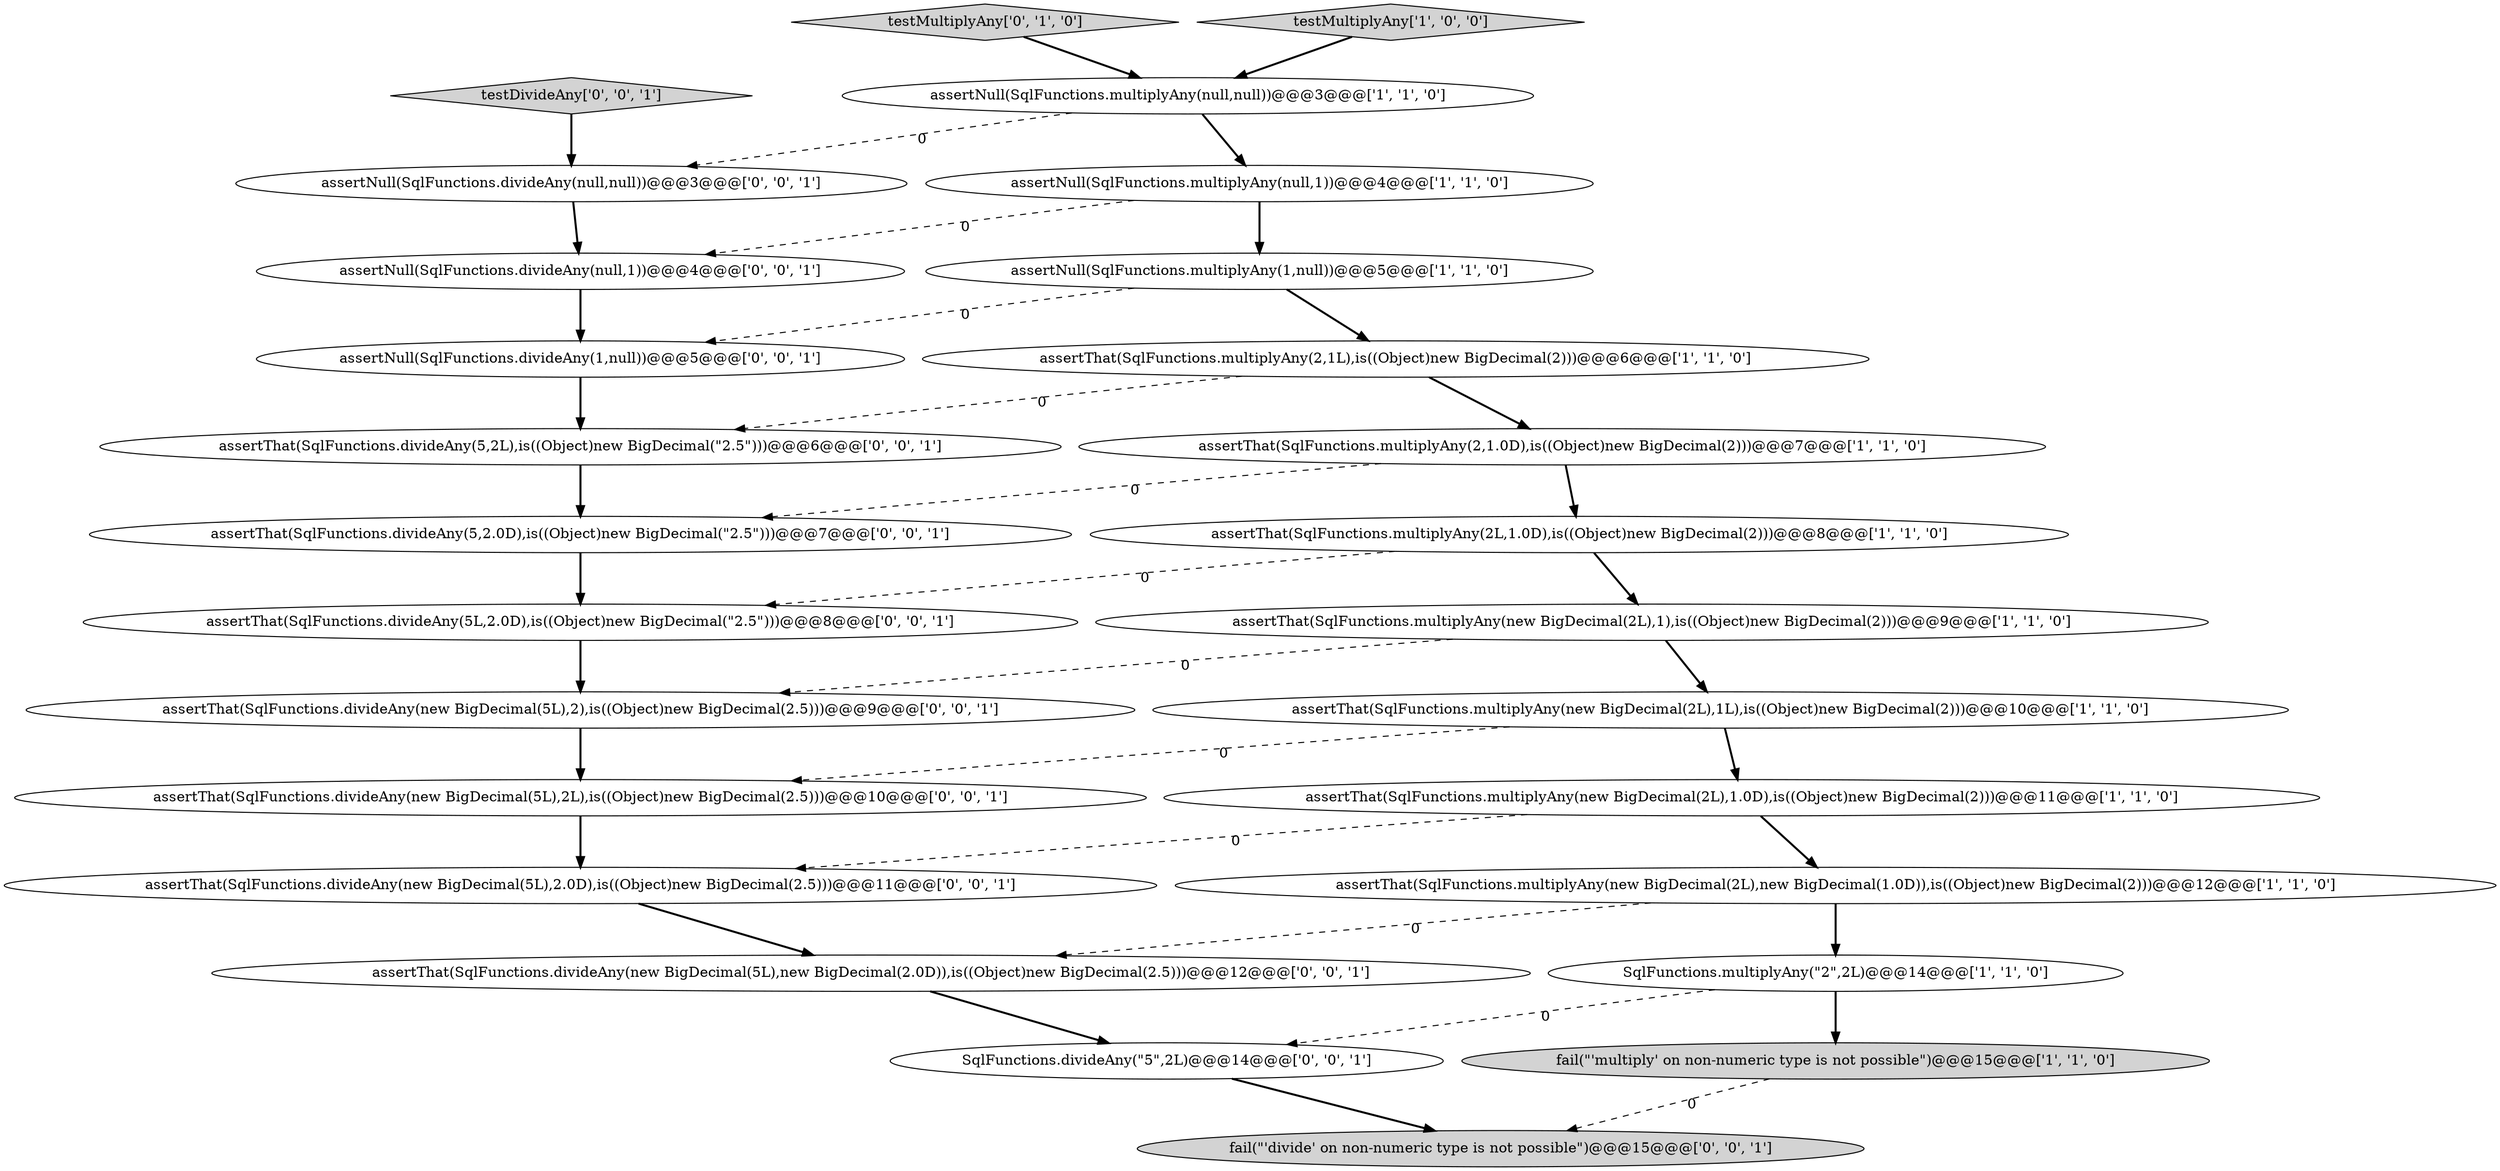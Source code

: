 digraph {
19 [style = filled, label = "assertThat(SqlFunctions.divideAny(new BigDecimal(5L),2L),is((Object)new BigDecimal(2.5)))@@@10@@@['0', '0', '1']", fillcolor = white, shape = ellipse image = "AAA0AAABBB3BBB"];
7 [style = filled, label = "assertThat(SqlFunctions.multiplyAny(new BigDecimal(2L),new BigDecimal(1.0D)),is((Object)new BigDecimal(2)))@@@12@@@['1', '1', '0']", fillcolor = white, shape = ellipse image = "AAA0AAABBB1BBB"];
16 [style = filled, label = "SqlFunctions.divideAny(\"5\",2L)@@@14@@@['0', '0', '1']", fillcolor = white, shape = ellipse image = "AAA0AAABBB3BBB"];
9 [style = filled, label = "assertThat(SqlFunctions.multiplyAny(2,1L),is((Object)new BigDecimal(2)))@@@6@@@['1', '1', '0']", fillcolor = white, shape = ellipse image = "AAA0AAABBB1BBB"];
5 [style = filled, label = "assertThat(SqlFunctions.multiplyAny(new BigDecimal(2L),1L),is((Object)new BigDecimal(2)))@@@10@@@['1', '1', '0']", fillcolor = white, shape = ellipse image = "AAA0AAABBB1BBB"];
13 [style = filled, label = "testMultiplyAny['0', '1', '0']", fillcolor = lightgray, shape = diamond image = "AAA0AAABBB2BBB"];
20 [style = filled, label = "assertThat(SqlFunctions.divideAny(5,2L),is((Object)new BigDecimal(\"2.5\")))@@@6@@@['0', '0', '1']", fillcolor = white, shape = ellipse image = "AAA0AAABBB3BBB"];
12 [style = filled, label = "SqlFunctions.multiplyAny(\"2\",2L)@@@14@@@['1', '1', '0']", fillcolor = white, shape = ellipse image = "AAA0AAABBB1BBB"];
24 [style = filled, label = "fail(\"'divide' on non-numeric type is not possible\")@@@15@@@['0', '0', '1']", fillcolor = lightgray, shape = ellipse image = "AAA0AAABBB3BBB"];
25 [style = filled, label = "testDivideAny['0', '0', '1']", fillcolor = lightgray, shape = diamond image = "AAA0AAABBB3BBB"];
15 [style = filled, label = "assertThat(SqlFunctions.divideAny(new BigDecimal(5L),new BigDecimal(2.0D)),is((Object)new BigDecimal(2.5)))@@@12@@@['0', '0', '1']", fillcolor = white, shape = ellipse image = "AAA0AAABBB3BBB"];
21 [style = filled, label = "assertNull(SqlFunctions.divideAny(null,1))@@@4@@@['0', '0', '1']", fillcolor = white, shape = ellipse image = "AAA0AAABBB3BBB"];
22 [style = filled, label = "assertNull(SqlFunctions.divideAny(null,null))@@@3@@@['0', '0', '1']", fillcolor = white, shape = ellipse image = "AAA0AAABBB3BBB"];
8 [style = filled, label = "assertThat(SqlFunctions.multiplyAny(2L,1.0D),is((Object)new BigDecimal(2)))@@@8@@@['1', '1', '0']", fillcolor = white, shape = ellipse image = "AAA0AAABBB1BBB"];
11 [style = filled, label = "assertNull(SqlFunctions.multiplyAny(null,null))@@@3@@@['1', '1', '0']", fillcolor = white, shape = ellipse image = "AAA0AAABBB1BBB"];
18 [style = filled, label = "assertThat(SqlFunctions.divideAny(new BigDecimal(5L),2),is((Object)new BigDecimal(2.5)))@@@9@@@['0', '0', '1']", fillcolor = white, shape = ellipse image = "AAA0AAABBB3BBB"];
23 [style = filled, label = "assertThat(SqlFunctions.divideAny(5L,2.0D),is((Object)new BigDecimal(\"2.5\")))@@@8@@@['0', '0', '1']", fillcolor = white, shape = ellipse image = "AAA0AAABBB3BBB"];
6 [style = filled, label = "assertThat(SqlFunctions.multiplyAny(2,1.0D),is((Object)new BigDecimal(2)))@@@7@@@['1', '1', '0']", fillcolor = white, shape = ellipse image = "AAA0AAABBB1BBB"];
26 [style = filled, label = "assertThat(SqlFunctions.divideAny(new BigDecimal(5L),2.0D),is((Object)new BigDecimal(2.5)))@@@11@@@['0', '0', '1']", fillcolor = white, shape = ellipse image = "AAA0AAABBB3BBB"];
3 [style = filled, label = "assertThat(SqlFunctions.multiplyAny(new BigDecimal(2L),1.0D),is((Object)new BigDecimal(2)))@@@11@@@['1', '1', '0']", fillcolor = white, shape = ellipse image = "AAA0AAABBB1BBB"];
17 [style = filled, label = "assertThat(SqlFunctions.divideAny(5,2.0D),is((Object)new BigDecimal(\"2.5\")))@@@7@@@['0', '0', '1']", fillcolor = white, shape = ellipse image = "AAA0AAABBB3BBB"];
10 [style = filled, label = "assertNull(SqlFunctions.multiplyAny(1,null))@@@5@@@['1', '1', '0']", fillcolor = white, shape = ellipse image = "AAA0AAABBB1BBB"];
4 [style = filled, label = "assertThat(SqlFunctions.multiplyAny(new BigDecimal(2L),1),is((Object)new BigDecimal(2)))@@@9@@@['1', '1', '0']", fillcolor = white, shape = ellipse image = "AAA0AAABBB1BBB"];
14 [style = filled, label = "assertNull(SqlFunctions.divideAny(1,null))@@@5@@@['0', '0', '1']", fillcolor = white, shape = ellipse image = "AAA0AAABBB3BBB"];
2 [style = filled, label = "testMultiplyAny['1', '0', '0']", fillcolor = lightgray, shape = diamond image = "AAA0AAABBB1BBB"];
1 [style = filled, label = "fail(\"'multiply' on non-numeric type is not possible\")@@@15@@@['1', '1', '0']", fillcolor = lightgray, shape = ellipse image = "AAA0AAABBB1BBB"];
0 [style = filled, label = "assertNull(SqlFunctions.multiplyAny(null,1))@@@4@@@['1', '1', '0']", fillcolor = white, shape = ellipse image = "AAA0AAABBB1BBB"];
5->3 [style = bold, label=""];
9->20 [style = dashed, label="0"];
4->18 [style = dashed, label="0"];
20->17 [style = bold, label=""];
3->26 [style = dashed, label="0"];
25->22 [style = bold, label=""];
12->16 [style = dashed, label="0"];
7->12 [style = bold, label=""];
16->24 [style = bold, label=""];
11->22 [style = dashed, label="0"];
18->19 [style = bold, label=""];
22->21 [style = bold, label=""];
6->17 [style = dashed, label="0"];
15->16 [style = bold, label=""];
12->1 [style = bold, label=""];
13->11 [style = bold, label=""];
17->23 [style = bold, label=""];
9->6 [style = bold, label=""];
0->10 [style = bold, label=""];
11->0 [style = bold, label=""];
3->7 [style = bold, label=""];
0->21 [style = dashed, label="0"];
1->24 [style = dashed, label="0"];
19->26 [style = bold, label=""];
6->8 [style = bold, label=""];
26->15 [style = bold, label=""];
7->15 [style = dashed, label="0"];
10->9 [style = bold, label=""];
8->4 [style = bold, label=""];
5->19 [style = dashed, label="0"];
4->5 [style = bold, label=""];
2->11 [style = bold, label=""];
23->18 [style = bold, label=""];
10->14 [style = dashed, label="0"];
14->20 [style = bold, label=""];
8->23 [style = dashed, label="0"];
21->14 [style = bold, label=""];
}
